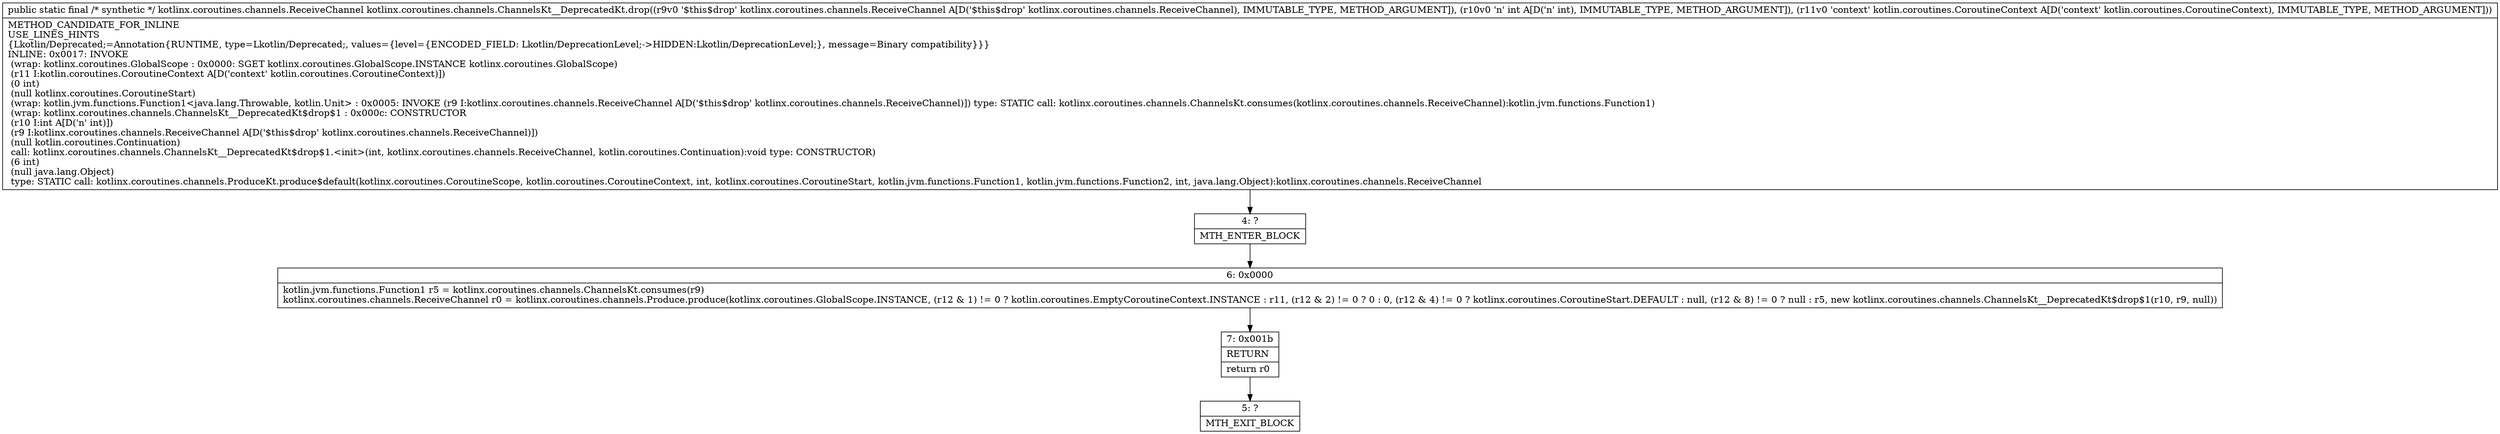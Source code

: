 digraph "CFG forkotlinx.coroutines.channels.ChannelsKt__DeprecatedKt.drop(Lkotlinx\/coroutines\/channels\/ReceiveChannel;ILkotlin\/coroutines\/CoroutineContext;)Lkotlinx\/coroutines\/channels\/ReceiveChannel;" {
Node_4 [shape=record,label="{4\:\ ?|MTH_ENTER_BLOCK\l}"];
Node_6 [shape=record,label="{6\:\ 0x0000|kotlin.jvm.functions.Function1 r5 = kotlinx.coroutines.channels.ChannelsKt.consumes(r9)\lkotlinx.coroutines.channels.ReceiveChannel r0 = kotlinx.coroutines.channels.Produce.produce(kotlinx.coroutines.GlobalScope.INSTANCE, (r12 & 1) != 0 ? kotlin.coroutines.EmptyCoroutineContext.INSTANCE : r11, (r12 & 2) != 0 ? 0 : 0, (r12 & 4) != 0 ? kotlinx.coroutines.CoroutineStart.DEFAULT : null, (r12 & 8) != 0 ? null : r5, new kotlinx.coroutines.channels.ChannelsKt__DeprecatedKt$drop$1(r10, r9, null))\l}"];
Node_7 [shape=record,label="{7\:\ 0x001b|RETURN\l|return r0\l}"];
Node_5 [shape=record,label="{5\:\ ?|MTH_EXIT_BLOCK\l}"];
MethodNode[shape=record,label="{public static final \/* synthetic *\/ kotlinx.coroutines.channels.ReceiveChannel kotlinx.coroutines.channels.ChannelsKt__DeprecatedKt.drop((r9v0 '$this$drop' kotlinx.coroutines.channels.ReceiveChannel A[D('$this$drop' kotlinx.coroutines.channels.ReceiveChannel), IMMUTABLE_TYPE, METHOD_ARGUMENT]), (r10v0 'n' int A[D('n' int), IMMUTABLE_TYPE, METHOD_ARGUMENT]), (r11v0 'context' kotlin.coroutines.CoroutineContext A[D('context' kotlin.coroutines.CoroutineContext), IMMUTABLE_TYPE, METHOD_ARGUMENT]))  | METHOD_CANDIDATE_FOR_INLINE\lUSE_LINES_HINTS\l\{Lkotlin\/Deprecated;=Annotation\{RUNTIME, type=Lkotlin\/Deprecated;, values=\{level=\{ENCODED_FIELD: Lkotlin\/DeprecationLevel;\-\>HIDDEN:Lkotlin\/DeprecationLevel;\}, message=Binary compatibility\}\}\}\lINLINE: 0x0017: INVOKE  \l  (wrap: kotlinx.coroutines.GlobalScope : 0x0000: SGET   kotlinx.coroutines.GlobalScope.INSTANCE kotlinx.coroutines.GlobalScope)\l  (r11 I:kotlin.coroutines.CoroutineContext A[D('context' kotlin.coroutines.CoroutineContext)])\l  (0 int)\l  (null kotlinx.coroutines.CoroutineStart)\l  (wrap: kotlin.jvm.functions.Function1\<java.lang.Throwable, kotlin.Unit\> : 0x0005: INVOKE  (r9 I:kotlinx.coroutines.channels.ReceiveChannel A[D('$this$drop' kotlinx.coroutines.channels.ReceiveChannel)]) type: STATIC call: kotlinx.coroutines.channels.ChannelsKt.consumes(kotlinx.coroutines.channels.ReceiveChannel):kotlin.jvm.functions.Function1)\l  (wrap: kotlinx.coroutines.channels.ChannelsKt__DeprecatedKt$drop$1 : 0x000c: CONSTRUCTOR  \l  (r10 I:int A[D('n' int)])\l  (r9 I:kotlinx.coroutines.channels.ReceiveChannel A[D('$this$drop' kotlinx.coroutines.channels.ReceiveChannel)])\l  (null kotlin.coroutines.Continuation)\l call: kotlinx.coroutines.channels.ChannelsKt__DeprecatedKt$drop$1.\<init\>(int, kotlinx.coroutines.channels.ReceiveChannel, kotlin.coroutines.Continuation):void type: CONSTRUCTOR)\l  (6 int)\l  (null java.lang.Object)\l type: STATIC call: kotlinx.coroutines.channels.ProduceKt.produce$default(kotlinx.coroutines.CoroutineScope, kotlin.coroutines.CoroutineContext, int, kotlinx.coroutines.CoroutineStart, kotlin.jvm.functions.Function1, kotlin.jvm.functions.Function2, int, java.lang.Object):kotlinx.coroutines.channels.ReceiveChannel\l}"];
MethodNode -> Node_4;Node_4 -> Node_6;
Node_6 -> Node_7;
Node_7 -> Node_5;
}

